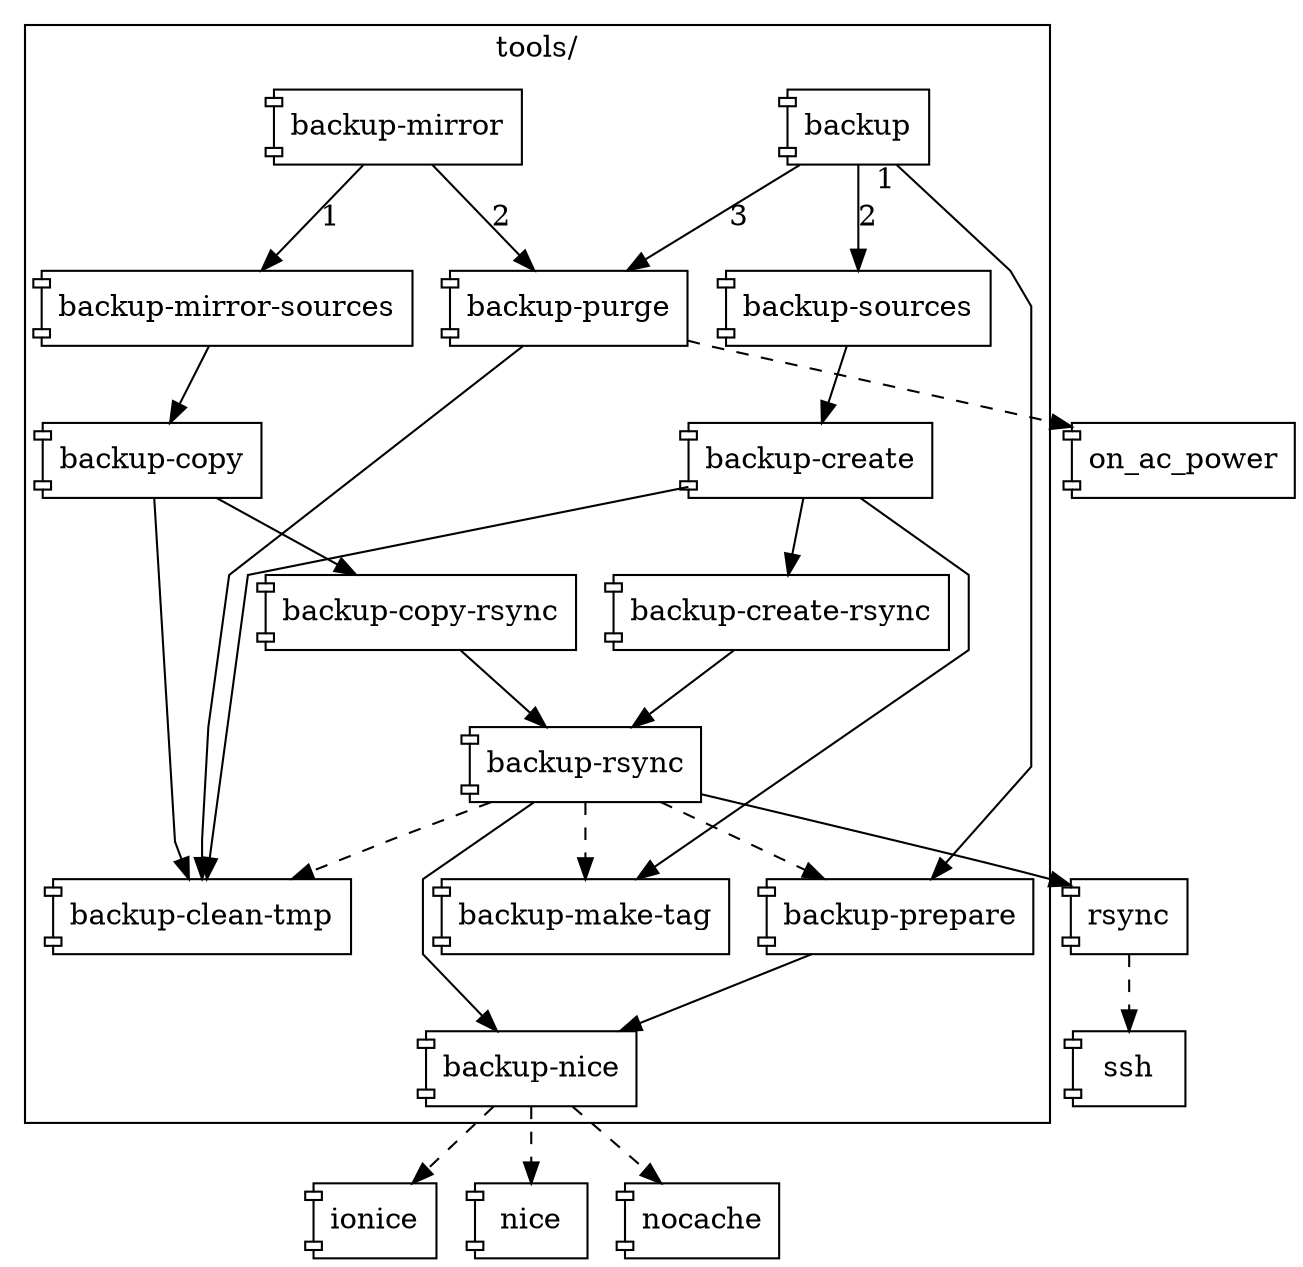 digraph "rsync-backup" {
	graph	[ splines = polyline ]
	node	[ shape = component, target = "_parent" ]
	subgraph "cluster:tools" {
		graph	[ label = "tools/" ]
		node	[ URL = "../#\N" ]
		"backup"		-> "backup-prepare"		[ taillabel = 1 ]
		"backup"		-> "backup-sources"		[ label = 2 ]
		"backup"		-> "backup-purge"		[ label = 3 ]
		"backup-copy"		-> "backup-clean-tmp"
		"backup-copy"		-> "backup-copy-rsync"
		"backup-copy-rsync"	-> "backup-rsync"
		"backup-create"		-> "backup-clean-tmp"
		"backup-create"		-> "backup-create-rsync"
		"backup-create"		-> "backup-make-tag"
		"backup-create-rsync"	-> "backup-rsync"
		"backup-mirror"		-> "backup-mirror-sources"	[ label = 1 ]
		"backup-mirror"		-> "backup-purge"		[ label = 2 ]
		"backup-mirror-sources"	-> "backup-copy"
		"backup-prepare"	-> "backup-nice"
		"backup-purge"		-> "backup-clean-tmp"
		"backup-rsync"		-> "backup-clean-tmp"		[ style = dashed ]
		"backup-rsync"		-> "backup-make-tag"		[ style = dashed ]
		"backup-rsync"		-> "backup-nice"		[ minlen = 2 ]
		"backup-rsync"		-> "backup-prepare"		[ style = dashed ]
		"backup-sources"	-> "backup-create"
	}
	"backup-nice"	-> "ionice"		[ style = dashed ]
	"backup-nice"	-> "nice"		[ style = dashed ]
	"backup-nice"	-> "nocache"		[ style = dashed ]
	"backup-purge"	-> "on_ac_power"	[ style = dashed ]
	"backup-rsync"	-> "rsync"
	"rsync"		-> "ssh"		[ style = dashed ]
}
